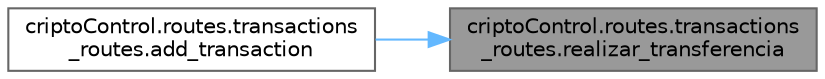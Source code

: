 digraph "criptoControl.routes.transactions_routes.realizar_transferencia"
{
 // LATEX_PDF_SIZE
  bgcolor="transparent";
  edge [fontname=Helvetica,fontsize=10,labelfontname=Helvetica,labelfontsize=10];
  node [fontname=Helvetica,fontsize=10,shape=box,height=0.2,width=0.4];
  rankdir="RL";
  Node1 [id="Node000001",label="criptoControl.routes.transactions\l_routes.realizar_transferencia",height=0.2,width=0.4,color="gray40", fillcolor="grey60", style="filled", fontcolor="black",tooltip=" "];
  Node1 -> Node2 [id="edge2_Node000001_Node000002",dir="back",color="steelblue1",style="solid",tooltip=" "];
  Node2 [id="Node000002",label="criptoControl.routes.transactions\l_routes.add_transaction",height=0.2,width=0.4,color="grey40", fillcolor="white", style="filled",URL="$namespacecripto_control_1_1routes_1_1transactions__routes.html#a0998e441a0d1093713d300edbb285ea1",tooltip=" "];
}
